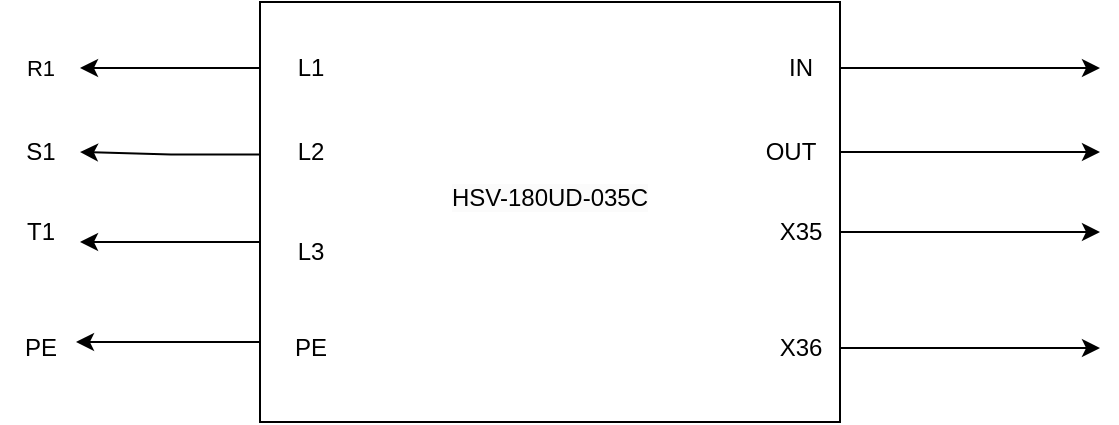 <mxfile version="24.3.0" type="github">
  <diagram name="第 1 页" id="os9tUINQiIrtwKBo-8XF">
    <mxGraphModel dx="835" dy="488" grid="1" gridSize="10" guides="1" tooltips="1" connect="1" arrows="1" fold="1" page="1" pageScale="1" pageWidth="827" pageHeight="1169" math="0" shadow="0">
      <root>
        <mxCell id="0" />
        <mxCell id="1" parent="0" />
        <mxCell id="yAcAZ_Hfqat0lbzNQTXd-8" value="" style="edgeStyle=orthogonalEdgeStyle;rounded=0;orthogonalLoop=1;jettySize=auto;html=1;exitX=-0.001;exitY=0.363;exitDx=0;exitDy=0;exitPerimeter=0;" edge="1" parent="1" source="yAcAZ_Hfqat0lbzNQTXd-2">
          <mxGeometry relative="1" as="geometry">
            <mxPoint x="390" y="445" as="targetPoint" />
          </mxGeometry>
        </mxCell>
        <mxCell id="yAcAZ_Hfqat0lbzNQTXd-2" value="&#xa;&lt;span style=&quot;color: rgb(0, 0, 0); font-family: Helvetica; font-size: 12px; font-style: normal; font-variant-ligatures: normal; font-variant-caps: normal; font-weight: 400; letter-spacing: normal; orphans: 2; text-align: center; text-indent: 0px; text-transform: none; white-space: normal; widows: 2; word-spacing: 0px; -webkit-text-stroke-width: 0px; background-color: rgb(251, 251, 251); text-decoration-thickness: initial; text-decoration-style: initial; text-decoration-color: initial; display: inline !important; float: none;&quot;&gt;HSV-180UD-035C&lt;/span&gt;&#xa;&#xa;" style="rounded=0;whiteSpace=wrap;html=1;" vertex="1" parent="1">
          <mxGeometry x="480" y="370" width="290" height="210" as="geometry" />
        </mxCell>
        <mxCell id="yAcAZ_Hfqat0lbzNQTXd-6" style="edgeStyle=orthogonalEdgeStyle;rounded=0;orthogonalLoop=1;jettySize=auto;html=1;" edge="1" parent="1">
          <mxGeometry relative="1" as="geometry">
            <mxPoint x="390" y="403" as="targetPoint" />
            <mxPoint x="480" y="403" as="sourcePoint" />
          </mxGeometry>
        </mxCell>
        <mxCell id="yAcAZ_Hfqat0lbzNQTXd-10" value="R1" style="edgeLabel;html=1;align=center;verticalAlign=middle;resizable=0;points=[];" vertex="1" connectable="0" parent="yAcAZ_Hfqat0lbzNQTXd-6">
          <mxGeometry x="0.864" relative="1" as="geometry">
            <mxPoint x="-26" as="offset" />
          </mxGeometry>
        </mxCell>
        <mxCell id="yAcAZ_Hfqat0lbzNQTXd-5" value="L1" style="text;html=1;align=center;verticalAlign=middle;resizable=0;points=[];autosize=1;strokeColor=none;fillColor=none;" vertex="1" parent="1">
          <mxGeometry x="485" y="388" width="40" height="30" as="geometry" />
        </mxCell>
        <mxCell id="yAcAZ_Hfqat0lbzNQTXd-9" value="L2" style="text;html=1;align=center;verticalAlign=middle;resizable=0;points=[];autosize=1;strokeColor=none;fillColor=none;" vertex="1" parent="1">
          <mxGeometry x="485" y="430" width="40" height="30" as="geometry" />
        </mxCell>
        <mxCell id="yAcAZ_Hfqat0lbzNQTXd-11" value="S1" style="text;html=1;align=center;verticalAlign=middle;resizable=0;points=[];autosize=1;strokeColor=none;fillColor=none;" vertex="1" parent="1">
          <mxGeometry x="350" y="430" width="40" height="30" as="geometry" />
        </mxCell>
        <mxCell id="yAcAZ_Hfqat0lbzNQTXd-19" value="" style="edgeStyle=orthogonalEdgeStyle;rounded=0;orthogonalLoop=1;jettySize=auto;html=1;" edge="1" parent="1">
          <mxGeometry relative="1" as="geometry">
            <mxPoint x="480" y="490" as="sourcePoint" />
            <mxPoint x="390" y="490" as="targetPoint" />
          </mxGeometry>
        </mxCell>
        <mxCell id="yAcAZ_Hfqat0lbzNQTXd-12" value="L3" style="text;html=1;align=center;verticalAlign=middle;resizable=0;points=[];autosize=1;strokeColor=none;fillColor=none;" vertex="1" parent="1">
          <mxGeometry x="485" y="480" width="40" height="30" as="geometry" />
        </mxCell>
        <mxCell id="yAcAZ_Hfqat0lbzNQTXd-14" value="T1" style="text;html=1;align=center;verticalAlign=middle;resizable=0;points=[];autosize=1;strokeColor=none;fillColor=none;" vertex="1" parent="1">
          <mxGeometry x="350" y="470" width="40" height="30" as="geometry" />
        </mxCell>
        <mxCell id="yAcAZ_Hfqat0lbzNQTXd-16" style="edgeStyle=orthogonalEdgeStyle;rounded=0;orthogonalLoop=1;jettySize=auto;html=1;exitX=0;exitY=0.75;exitDx=0;exitDy=0;entryX=0.954;entryY=0.492;entryDx=0;entryDy=0;entryPerimeter=0;" edge="1" parent="1">
          <mxGeometry relative="1" as="geometry">
            <mxPoint x="388" y="540" as="targetPoint" />
            <mxPoint x="480" y="540" as="sourcePoint" />
          </mxGeometry>
        </mxCell>
        <mxCell id="yAcAZ_Hfqat0lbzNQTXd-17" value="PE" style="text;html=1;align=center;verticalAlign=middle;resizable=0;points=[];autosize=1;strokeColor=none;fillColor=none;" vertex="1" parent="1">
          <mxGeometry x="350" y="528" width="40" height="30" as="geometry" />
        </mxCell>
        <mxCell id="yAcAZ_Hfqat0lbzNQTXd-18" value="PE" style="text;html=1;align=center;verticalAlign=middle;resizable=0;points=[];autosize=1;strokeColor=none;fillColor=none;" vertex="1" parent="1">
          <mxGeometry x="485" y="528" width="40" height="30" as="geometry" />
        </mxCell>
        <mxCell id="yAcAZ_Hfqat0lbzNQTXd-21" style="edgeStyle=orthogonalEdgeStyle;rounded=0;orthogonalLoop=1;jettySize=auto;html=1;" edge="1" parent="1" source="yAcAZ_Hfqat0lbzNQTXd-20">
          <mxGeometry relative="1" as="geometry">
            <mxPoint x="900" y="403.0" as="targetPoint" />
          </mxGeometry>
        </mxCell>
        <mxCell id="yAcAZ_Hfqat0lbzNQTXd-20" value="IN" style="text;html=1;align=center;verticalAlign=middle;resizable=0;points=[];autosize=1;strokeColor=none;fillColor=none;" vertex="1" parent="1">
          <mxGeometry x="730" y="388" width="40" height="30" as="geometry" />
        </mxCell>
        <mxCell id="yAcAZ_Hfqat0lbzNQTXd-23" style="edgeStyle=orthogonalEdgeStyle;rounded=0;orthogonalLoop=1;jettySize=auto;html=1;" edge="1" parent="1" source="yAcAZ_Hfqat0lbzNQTXd-22">
          <mxGeometry relative="1" as="geometry">
            <mxPoint x="900" y="445" as="targetPoint" />
          </mxGeometry>
        </mxCell>
        <mxCell id="yAcAZ_Hfqat0lbzNQTXd-22" value="OUT" style="text;html=1;align=center;verticalAlign=middle;resizable=0;points=[];autosize=1;strokeColor=none;fillColor=none;" vertex="1" parent="1">
          <mxGeometry x="720" y="430" width="50" height="30" as="geometry" />
        </mxCell>
        <mxCell id="yAcAZ_Hfqat0lbzNQTXd-25" style="edgeStyle=orthogonalEdgeStyle;rounded=0;orthogonalLoop=1;jettySize=auto;html=1;" edge="1" parent="1" source="yAcAZ_Hfqat0lbzNQTXd-24">
          <mxGeometry relative="1" as="geometry">
            <mxPoint x="900" y="485" as="targetPoint" />
          </mxGeometry>
        </mxCell>
        <mxCell id="yAcAZ_Hfqat0lbzNQTXd-24" value="X35" style="text;html=1;align=center;verticalAlign=middle;resizable=0;points=[];autosize=1;strokeColor=none;fillColor=none;" vertex="1" parent="1">
          <mxGeometry x="730" y="470" width="40" height="30" as="geometry" />
        </mxCell>
        <mxCell id="yAcAZ_Hfqat0lbzNQTXd-27" style="edgeStyle=orthogonalEdgeStyle;rounded=0;orthogonalLoop=1;jettySize=auto;html=1;" edge="1" parent="1" source="yAcAZ_Hfqat0lbzNQTXd-26">
          <mxGeometry relative="1" as="geometry">
            <mxPoint x="900" y="543" as="targetPoint" />
          </mxGeometry>
        </mxCell>
        <mxCell id="yAcAZ_Hfqat0lbzNQTXd-26" value="X36" style="text;html=1;align=center;verticalAlign=middle;resizable=0;points=[];autosize=1;strokeColor=none;fillColor=none;" vertex="1" parent="1">
          <mxGeometry x="730" y="528" width="40" height="30" as="geometry" />
        </mxCell>
      </root>
    </mxGraphModel>
  </diagram>
</mxfile>
